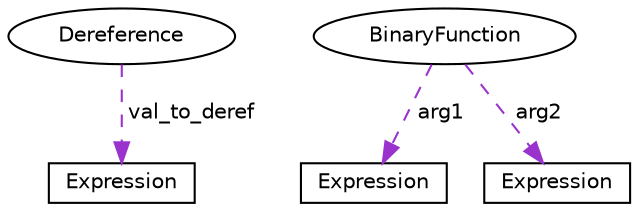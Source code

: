 digraph G
{
  edge [fontname="Helvetica",fontsize=10,labelfontname="Helvetica",labelfontsize=10,color="darkorchid3",style="dashed"];
  node [fontname="Helvetica",fontsize=10,shape=record,height=0.2,width=0.4,color="black"];
  Deref [label="Dereference",shape=ellipse];
  Deref -> Contents [label=" val_to_deref"];
  Contents [label="Expression"];

  BinaryFunc [label="BinaryFunction",shape=ellipse];
  BinaryFunc -> Arg1 [label=" arg1"];
  BinaryFunc -> Arg2 [label=" arg2"];
  Arg1 [label="Expression"];
  Arg2 [label="Expression"];
}
